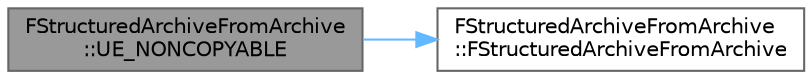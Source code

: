 digraph "FStructuredArchiveFromArchive::UE_NONCOPYABLE"
{
 // INTERACTIVE_SVG=YES
 // LATEX_PDF_SIZE
  bgcolor="transparent";
  edge [fontname=Helvetica,fontsize=10,labelfontname=Helvetica,labelfontsize=10];
  node [fontname=Helvetica,fontsize=10,shape=box,height=0.2,width=0.4];
  rankdir="LR";
  Node1 [id="Node000001",label="FStructuredArchiveFromArchive\l::UE_NONCOPYABLE",height=0.2,width=0.4,color="gray40", fillcolor="grey60", style="filled", fontcolor="black",tooltip=" "];
  Node1 -> Node2 [id="edge1_Node000001_Node000002",color="steelblue1",style="solid",tooltip=" "];
  Node2 [id="Node000002",label="FStructuredArchiveFromArchive\l::FStructuredArchiveFromArchive",height=0.2,width=0.4,color="grey40", fillcolor="white", style="filled",URL="$d8/d00/classFStructuredArchiveFromArchive.html#a1334231856c9f909c629637e34948b96",tooltip=" "];
}
